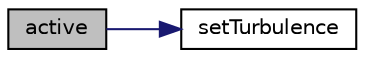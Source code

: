 digraph "active"
{
  bgcolor="transparent";
  edge [fontname="Helvetica",fontsize="10",labelfontname="Helvetica",labelfontsize="10"];
  node [fontname="Helvetica",fontsize="10",shape=record];
  rankdir="LR";
  Node164 [label="active",height=0.2,width=0.4,color="black", fillcolor="grey75", style="filled", fontcolor="black"];
  Node164 -> Node165 [color="midnightblue",fontsize="10",style="solid",fontname="Helvetica"];
  Node165 [label="setTurbulence",height=0.2,width=0.4,color="black",URL="$a21969.html#a5b07bc5051c15d90381ba275462e85bb",tooltip="Set turbulence. "];
}
